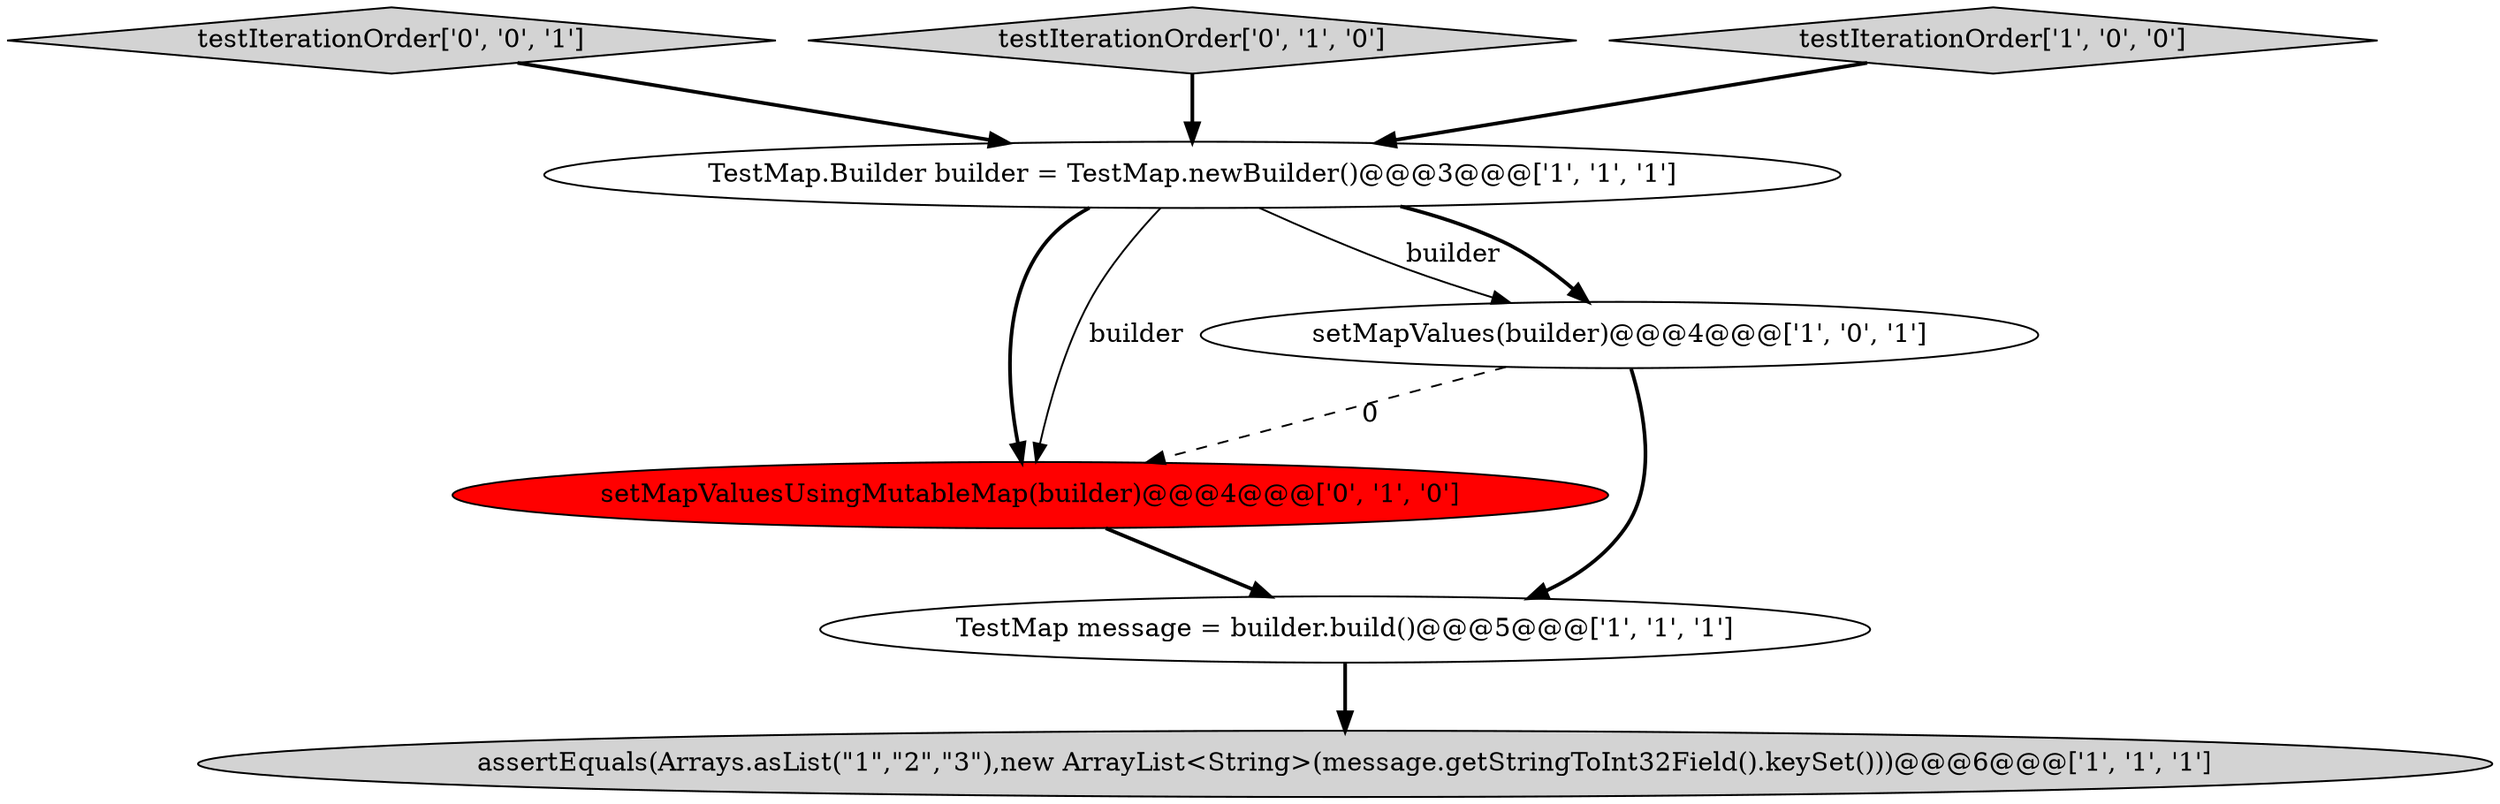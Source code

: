 digraph {
7 [style = filled, label = "testIterationOrder['0', '0', '1']", fillcolor = lightgray, shape = diamond image = "AAA0AAABBB3BBB"];
0 [style = filled, label = "assertEquals(Arrays.asList(\"1\",\"2\",\"3\"),new ArrayList<String>(message.getStringToInt32Field().keySet()))@@@6@@@['1', '1', '1']", fillcolor = lightgray, shape = ellipse image = "AAA0AAABBB1BBB"];
6 [style = filled, label = "setMapValuesUsingMutableMap(builder)@@@4@@@['0', '1', '0']", fillcolor = red, shape = ellipse image = "AAA1AAABBB2BBB"];
1 [style = filled, label = "TestMap message = builder.build()@@@5@@@['1', '1', '1']", fillcolor = white, shape = ellipse image = "AAA0AAABBB1BBB"];
3 [style = filled, label = "TestMap.Builder builder = TestMap.newBuilder()@@@3@@@['1', '1', '1']", fillcolor = white, shape = ellipse image = "AAA0AAABBB1BBB"];
5 [style = filled, label = "testIterationOrder['0', '1', '0']", fillcolor = lightgray, shape = diamond image = "AAA0AAABBB2BBB"];
2 [style = filled, label = "setMapValues(builder)@@@4@@@['1', '0', '1']", fillcolor = white, shape = ellipse image = "AAA0AAABBB1BBB"];
4 [style = filled, label = "testIterationOrder['1', '0', '0']", fillcolor = lightgray, shape = diamond image = "AAA0AAABBB1BBB"];
5->3 [style = bold, label=""];
6->1 [style = bold, label=""];
4->3 [style = bold, label=""];
3->6 [style = bold, label=""];
1->0 [style = bold, label=""];
3->2 [style = solid, label="builder"];
3->2 [style = bold, label=""];
3->6 [style = solid, label="builder"];
2->1 [style = bold, label=""];
7->3 [style = bold, label=""];
2->6 [style = dashed, label="0"];
}
